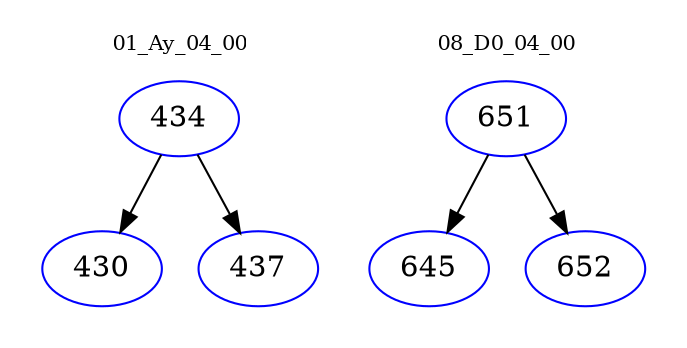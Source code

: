 digraph{
subgraph cluster_0 {
color = white
label = "01_Ay_04_00";
fontsize=10;
T0_434 [label="434", color="blue"]
T0_434 -> T0_430 [color="black"]
T0_430 [label="430", color="blue"]
T0_434 -> T0_437 [color="black"]
T0_437 [label="437", color="blue"]
}
subgraph cluster_1 {
color = white
label = "08_D0_04_00";
fontsize=10;
T1_651 [label="651", color="blue"]
T1_651 -> T1_645 [color="black"]
T1_645 [label="645", color="blue"]
T1_651 -> T1_652 [color="black"]
T1_652 [label="652", color="blue"]
}
}

